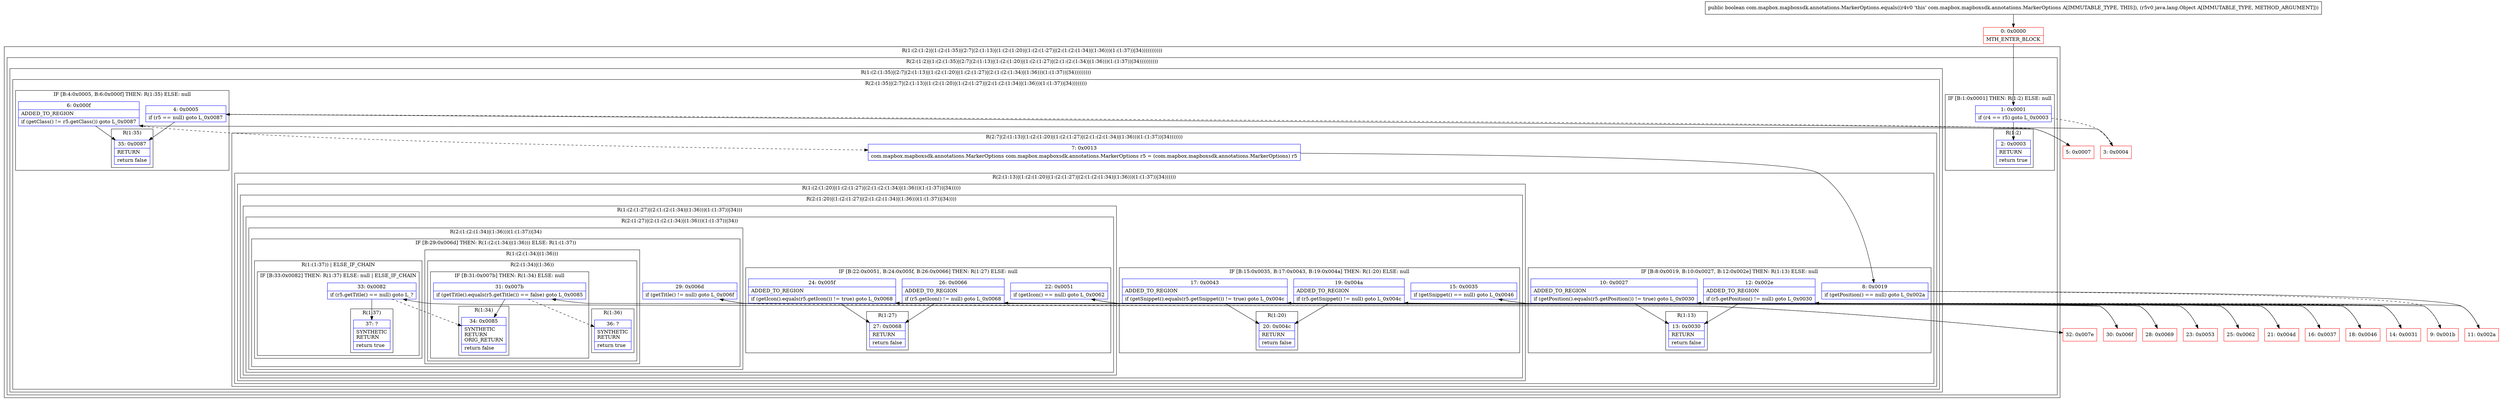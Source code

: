 digraph "CFG forcom.mapbox.mapboxsdk.annotations.MarkerOptions.equals(Ljava\/lang\/Object;)Z" {
subgraph cluster_Region_1257915695 {
label = "R(1:(2:(1:2)|(1:(2:(1:35)|(2:7|(2:(1:13)|(1:(2:(1:20)|(1:(2:(1:27)|(2:(1:(2:(1:34)|(1:36)))(1:(1:37))|34)))))))))))";
node [shape=record,color=blue];
subgraph cluster_Region_546208893 {
label = "R(2:(1:2)|(1:(2:(1:35)|(2:7|(2:(1:13)|(1:(2:(1:20)|(1:(2:(1:27)|(2:(1:(2:(1:34)|(1:36)))(1:(1:37))|34))))))))))";
node [shape=record,color=blue];
subgraph cluster_IfRegion_965117126 {
label = "IF [B:1:0x0001] THEN: R(1:2) ELSE: null";
node [shape=record,color=blue];
Node_1 [shape=record,label="{1\:\ 0x0001|if (r4 == r5) goto L_0x0003\l}"];
subgraph cluster_Region_2116248129 {
label = "R(1:2)";
node [shape=record,color=blue];
Node_2 [shape=record,label="{2\:\ 0x0003|RETURN\l|return true\l}"];
}
}
subgraph cluster_Region_1718125463 {
label = "R(1:(2:(1:35)|(2:7|(2:(1:13)|(1:(2:(1:20)|(1:(2:(1:27)|(2:(1:(2:(1:34)|(1:36)))(1:(1:37))|34)))))))))";
node [shape=record,color=blue];
subgraph cluster_Region_894854835 {
label = "R(2:(1:35)|(2:7|(2:(1:13)|(1:(2:(1:20)|(1:(2:(1:27)|(2:(1:(2:(1:34)|(1:36)))(1:(1:37))|34))))))))";
node [shape=record,color=blue];
subgraph cluster_IfRegion_955999339 {
label = "IF [B:4:0x0005, B:6:0x000f] THEN: R(1:35) ELSE: null";
node [shape=record,color=blue];
Node_4 [shape=record,label="{4\:\ 0x0005|if (r5 == null) goto L_0x0087\l}"];
Node_6 [shape=record,label="{6\:\ 0x000f|ADDED_TO_REGION\l|if (getClass() != r5.getClass()) goto L_0x0087\l}"];
subgraph cluster_Region_1571760223 {
label = "R(1:35)";
node [shape=record,color=blue];
Node_35 [shape=record,label="{35\:\ 0x0087|RETURN\l|return false\l}"];
}
}
subgraph cluster_Region_1607949498 {
label = "R(2:7|(2:(1:13)|(1:(2:(1:20)|(1:(2:(1:27)|(2:(1:(2:(1:34)|(1:36)))(1:(1:37))|34)))))))";
node [shape=record,color=blue];
Node_7 [shape=record,label="{7\:\ 0x0013|com.mapbox.mapboxsdk.annotations.MarkerOptions com.mapbox.mapboxsdk.annotations.MarkerOptions r5 = (com.mapbox.mapboxsdk.annotations.MarkerOptions) r5\l}"];
subgraph cluster_Region_2138668102 {
label = "R(2:(1:13)|(1:(2:(1:20)|(1:(2:(1:27)|(2:(1:(2:(1:34)|(1:36)))(1:(1:37))|34))))))";
node [shape=record,color=blue];
subgraph cluster_IfRegion_181970763 {
label = "IF [B:8:0x0019, B:10:0x0027, B:12:0x002e] THEN: R(1:13) ELSE: null";
node [shape=record,color=blue];
Node_8 [shape=record,label="{8\:\ 0x0019|if (getPosition() == null) goto L_0x002a\l}"];
Node_10 [shape=record,label="{10\:\ 0x0027|ADDED_TO_REGION\l|if (getPosition().equals(r5.getPosition()) != true) goto L_0x0030\l}"];
Node_12 [shape=record,label="{12\:\ 0x002e|ADDED_TO_REGION\l|if (r5.getPosition() != null) goto L_0x0030\l}"];
subgraph cluster_Region_2031939300 {
label = "R(1:13)";
node [shape=record,color=blue];
Node_13 [shape=record,label="{13\:\ 0x0030|RETURN\l|return false\l}"];
}
}
subgraph cluster_Region_447153552 {
label = "R(1:(2:(1:20)|(1:(2:(1:27)|(2:(1:(2:(1:34)|(1:36)))(1:(1:37))|34)))))";
node [shape=record,color=blue];
subgraph cluster_Region_1055800139 {
label = "R(2:(1:20)|(1:(2:(1:27)|(2:(1:(2:(1:34)|(1:36)))(1:(1:37))|34))))";
node [shape=record,color=blue];
subgraph cluster_IfRegion_441499324 {
label = "IF [B:15:0x0035, B:17:0x0043, B:19:0x004a] THEN: R(1:20) ELSE: null";
node [shape=record,color=blue];
Node_15 [shape=record,label="{15\:\ 0x0035|if (getSnippet() == null) goto L_0x0046\l}"];
Node_17 [shape=record,label="{17\:\ 0x0043|ADDED_TO_REGION\l|if (getSnippet().equals(r5.getSnippet()) != true) goto L_0x004c\l}"];
Node_19 [shape=record,label="{19\:\ 0x004a|ADDED_TO_REGION\l|if (r5.getSnippet() != null) goto L_0x004c\l}"];
subgraph cluster_Region_180485020 {
label = "R(1:20)";
node [shape=record,color=blue];
Node_20 [shape=record,label="{20\:\ 0x004c|RETURN\l|return false\l}"];
}
}
subgraph cluster_Region_338976750 {
label = "R(1:(2:(1:27)|(2:(1:(2:(1:34)|(1:36)))(1:(1:37))|34)))";
node [shape=record,color=blue];
subgraph cluster_Region_916276093 {
label = "R(2:(1:27)|(2:(1:(2:(1:34)|(1:36)))(1:(1:37))|34))";
node [shape=record,color=blue];
subgraph cluster_IfRegion_796132073 {
label = "IF [B:22:0x0051, B:24:0x005f, B:26:0x0066] THEN: R(1:27) ELSE: null";
node [shape=record,color=blue];
Node_22 [shape=record,label="{22\:\ 0x0051|if (getIcon() == null) goto L_0x0062\l}"];
Node_24 [shape=record,label="{24\:\ 0x005f|ADDED_TO_REGION\l|if (getIcon().equals(r5.getIcon()) != true) goto L_0x0068\l}"];
Node_26 [shape=record,label="{26\:\ 0x0066|ADDED_TO_REGION\l|if (r5.getIcon() != null) goto L_0x0068\l}"];
subgraph cluster_Region_2036728454 {
label = "R(1:27)";
node [shape=record,color=blue];
Node_27 [shape=record,label="{27\:\ 0x0068|RETURN\l|return false\l}"];
}
}
subgraph cluster_Region_2088635181 {
label = "R(2:(1:(2:(1:34)|(1:36)))(1:(1:37))|34)";
node [shape=record,color=blue];
subgraph cluster_IfRegion_1250156643 {
label = "IF [B:29:0x006d] THEN: R(1:(2:(1:34)|(1:36))) ELSE: R(1:(1:37))";
node [shape=record,color=blue];
Node_29 [shape=record,label="{29\:\ 0x006d|if (getTitle() != null) goto L_0x006f\l}"];
subgraph cluster_Region_374981861 {
label = "R(1:(2:(1:34)|(1:36)))";
node [shape=record,color=blue];
subgraph cluster_Region_1600292506 {
label = "R(2:(1:34)|(1:36))";
node [shape=record,color=blue];
subgraph cluster_IfRegion_1243855153 {
label = "IF [B:31:0x007b] THEN: R(1:34) ELSE: null";
node [shape=record,color=blue];
Node_31 [shape=record,label="{31\:\ 0x007b|if (getTitle().equals(r5.getTitle()) == false) goto L_0x0085\l}"];
subgraph cluster_Region_1405733176 {
label = "R(1:34)";
node [shape=record,color=blue];
Node_34 [shape=record,label="{34\:\ 0x0085|SYNTHETIC\lRETURN\lORIG_RETURN\l|return false\l}"];
}
}
subgraph cluster_Region_102542298 {
label = "R(1:36)";
node [shape=record,color=blue];
Node_36 [shape=record,label="{36\:\ ?|SYNTHETIC\lRETURN\l|return true\l}"];
}
}
}
subgraph cluster_Region_1589258512 {
label = "R(1:(1:37)) | ELSE_IF_CHAIN\l";
node [shape=record,color=blue];
subgraph cluster_IfRegion_84848065 {
label = "IF [B:33:0x0082] THEN: R(1:37) ELSE: null | ELSE_IF_CHAIN\l";
node [shape=record,color=blue];
Node_33 [shape=record,label="{33\:\ 0x0082|if (r5.getTitle() == null) goto L_?\l}"];
subgraph cluster_Region_363274763 {
label = "R(1:37)";
node [shape=record,color=blue];
Node_37 [shape=record,label="{37\:\ ?|SYNTHETIC\lRETURN\l|return true\l}"];
}
}
}
}
Node_34 [shape=record,label="{34\:\ 0x0085|SYNTHETIC\lRETURN\lORIG_RETURN\l|return false\l}"];
}
}
}
}
}
}
}
}
}
}
}
Node_0 [shape=record,color=red,label="{0\:\ 0x0000|MTH_ENTER_BLOCK\l}"];
Node_3 [shape=record,color=red,label="{3\:\ 0x0004}"];
Node_5 [shape=record,color=red,label="{5\:\ 0x0007}"];
Node_9 [shape=record,color=red,label="{9\:\ 0x001b}"];
Node_11 [shape=record,color=red,label="{11\:\ 0x002a}"];
Node_14 [shape=record,color=red,label="{14\:\ 0x0031}"];
Node_16 [shape=record,color=red,label="{16\:\ 0x0037}"];
Node_18 [shape=record,color=red,label="{18\:\ 0x0046}"];
Node_21 [shape=record,color=red,label="{21\:\ 0x004d}"];
Node_23 [shape=record,color=red,label="{23\:\ 0x0053}"];
Node_25 [shape=record,color=red,label="{25\:\ 0x0062}"];
Node_28 [shape=record,color=red,label="{28\:\ 0x0069}"];
Node_30 [shape=record,color=red,label="{30\:\ 0x006f}"];
Node_32 [shape=record,color=red,label="{32\:\ 0x007e}"];
MethodNode[shape=record,label="{public boolean com.mapbox.mapboxsdk.annotations.MarkerOptions.equals((r4v0 'this' com.mapbox.mapboxsdk.annotations.MarkerOptions A[IMMUTABLE_TYPE, THIS]), (r5v0 java.lang.Object A[IMMUTABLE_TYPE, METHOD_ARGUMENT])) }"];
MethodNode -> Node_0;
Node_1 -> Node_2;
Node_1 -> Node_3[style=dashed];
Node_4 -> Node_5[style=dashed];
Node_4 -> Node_35;
Node_6 -> Node_7[style=dashed];
Node_6 -> Node_35;
Node_7 -> Node_8;
Node_8 -> Node_9[style=dashed];
Node_8 -> Node_11;
Node_10 -> Node_14[style=dashed];
Node_10 -> Node_13;
Node_12 -> Node_13;
Node_12 -> Node_14[style=dashed];
Node_15 -> Node_16[style=dashed];
Node_15 -> Node_18;
Node_17 -> Node_21[style=dashed];
Node_17 -> Node_20;
Node_19 -> Node_20;
Node_19 -> Node_21[style=dashed];
Node_22 -> Node_23[style=dashed];
Node_22 -> Node_25;
Node_24 -> Node_28[style=dashed];
Node_24 -> Node_27;
Node_26 -> Node_27;
Node_26 -> Node_28[style=dashed];
Node_29 -> Node_30;
Node_29 -> Node_32[style=dashed];
Node_31 -> Node_34;
Node_31 -> Node_36[style=dashed];
Node_33 -> Node_34[style=dashed];
Node_33 -> Node_37;
Node_0 -> Node_1;
Node_3 -> Node_4;
Node_5 -> Node_6;
Node_9 -> Node_10;
Node_11 -> Node_12;
Node_14 -> Node_15;
Node_16 -> Node_17;
Node_18 -> Node_19;
Node_21 -> Node_22;
Node_23 -> Node_24;
Node_25 -> Node_26;
Node_28 -> Node_29;
Node_30 -> Node_31;
Node_32 -> Node_33;
}

